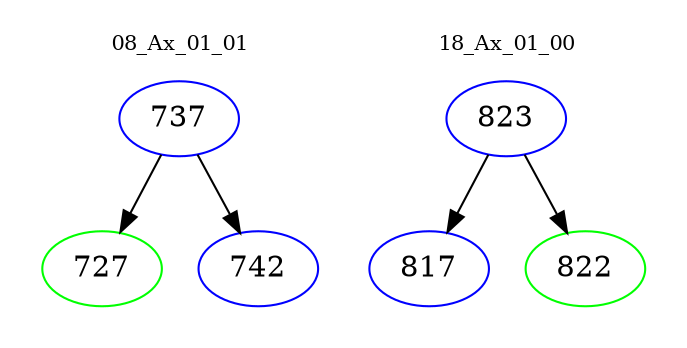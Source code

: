 digraph{
subgraph cluster_0 {
color = white
label = "08_Ax_01_01";
fontsize=10;
T0_737 [label="737", color="blue"]
T0_737 -> T0_727 [color="black"]
T0_727 [label="727", color="green"]
T0_737 -> T0_742 [color="black"]
T0_742 [label="742", color="blue"]
}
subgraph cluster_1 {
color = white
label = "18_Ax_01_00";
fontsize=10;
T1_823 [label="823", color="blue"]
T1_823 -> T1_817 [color="black"]
T1_817 [label="817", color="blue"]
T1_823 -> T1_822 [color="black"]
T1_822 [label="822", color="green"]
}
}
